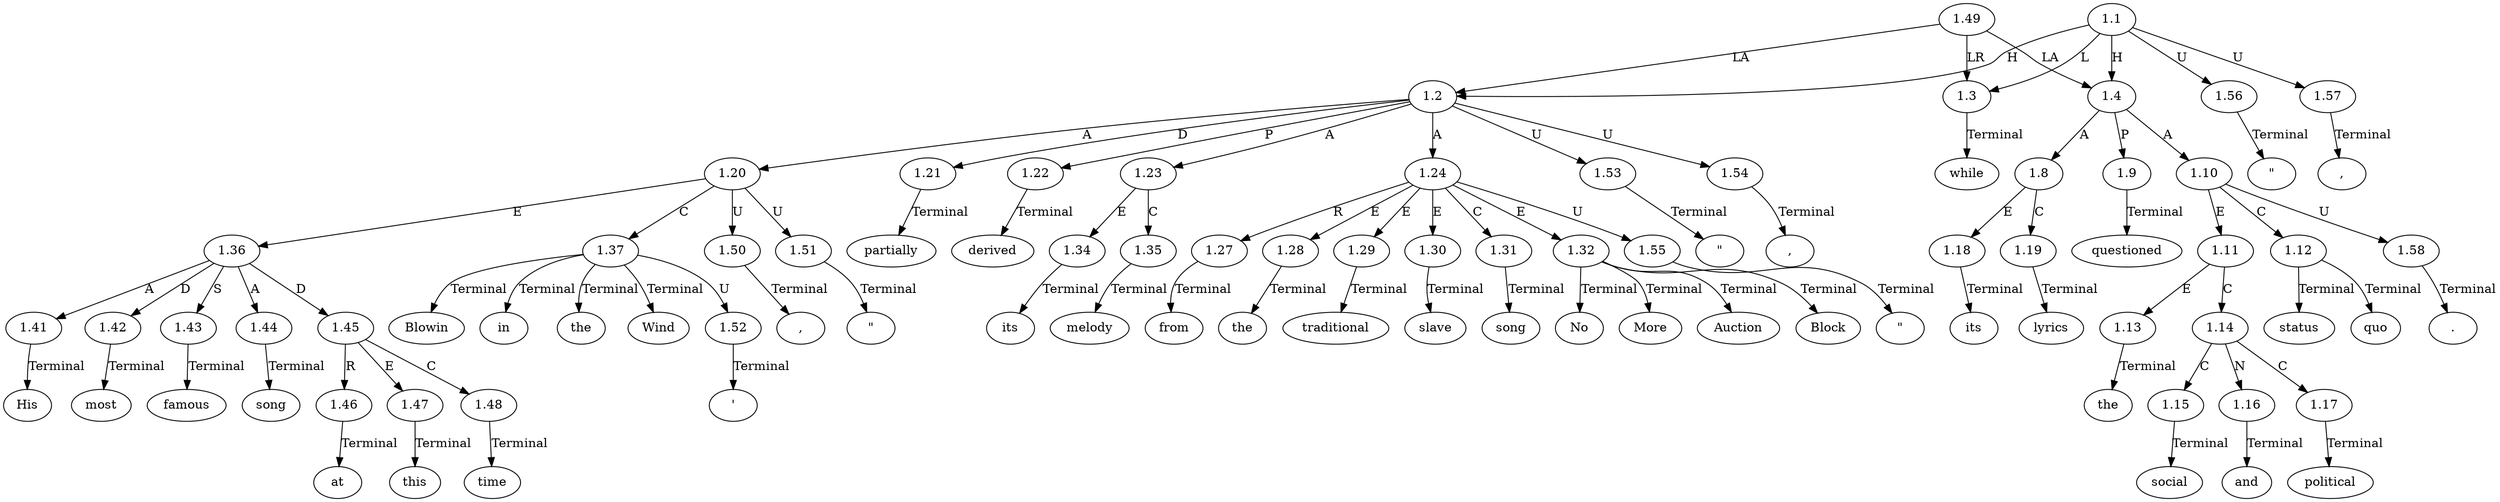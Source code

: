 // Graph
digraph {
	0.1 [label=His ordering=out]
	0.10 [label=Blowin ordering=out]
	0.11 [label="'" ordering=out]
	0.12 [label=in ordering=out]
	0.13 [label=the ordering=out]
	0.14 [label=Wind ordering=out]
	0.15 [label="\"" ordering=out]
	0.16 [label="," ordering=out]
	0.17 [label=partially ordering=out]
	0.18 [label=derived ordering=out]
	0.19 [label=its ordering=out]
	0.2 [label=most ordering=out]
	0.20 [label=melody ordering=out]
	0.21 [label=from ordering=out]
	0.22 [label=the ordering=out]
	0.23 [label=traditional ordering=out]
	0.24 [label=slave ordering=out]
	0.25 [label=song ordering=out]
	0.26 [label="\"" ordering=out]
	0.27 [label=No ordering=out]
	0.28 [label=More ordering=out]
	0.29 [label=Auction ordering=out]
	0.3 [label=famous ordering=out]
	0.30 [label=Block ordering=out]
	0.31 [label="\"" ordering=out]
	0.32 [label="," ordering=out]
	0.33 [label=while ordering=out]
	0.34 [label=its ordering=out]
	0.35 [label=lyrics ordering=out]
	0.36 [label=questioned ordering=out]
	0.37 [label=the ordering=out]
	0.38 [label=social ordering=out]
	0.39 [label=and ordering=out]
	0.4 [label=song ordering=out]
	0.40 [label=political ordering=out]
	0.41 [label=status ordering=out]
	0.42 [label=quo ordering=out]
	0.43 [label="." ordering=out]
	0.5 [label=at ordering=out]
	0.6 [label=this ordering=out]
	0.7 [label=time ordering=out]
	0.8 [label="," ordering=out]
	0.9 [label="\"" ordering=out]
	1.1 [label=1.1 ordering=out]
	1.2 [label=1.2 ordering=out]
	1.3 [label=1.3 ordering=out]
	1.4 [label=1.4 ordering=out]
	1.8 [label=1.8 ordering=out]
	1.9 [label=1.9 ordering=out]
	1.10 [label=1.10 ordering=out]
	1.11 [label=1.11 ordering=out]
	1.12 [label=1.12 ordering=out]
	1.13 [label=1.13 ordering=out]
	1.14 [label=1.14 ordering=out]
	1.15 [label=1.15 ordering=out]
	1.16 [label=1.16 ordering=out]
	1.17 [label=1.17 ordering=out]
	1.18 [label=1.18 ordering=out]
	1.19 [label=1.19 ordering=out]
	1.20 [label=1.20 ordering=out]
	1.21 [label=1.21 ordering=out]
	1.22 [label=1.22 ordering=out]
	1.23 [label=1.23 ordering=out]
	1.24 [label=1.24 ordering=out]
	1.27 [label=1.27 ordering=out]
	1.28 [label=1.28 ordering=out]
	1.29 [label=1.29 ordering=out]
	1.30 [label=1.30 ordering=out]
	1.31 [label=1.31 ordering=out]
	1.32 [label=1.32 ordering=out]
	1.34 [label=1.34 ordering=out]
	1.35 [label=1.35 ordering=out]
	1.36 [label=1.36 ordering=out]
	1.37 [label=1.37 ordering=out]
	1.41 [label=1.41 ordering=out]
	1.42 [label=1.42 ordering=out]
	1.43 [label=1.43 ordering=out]
	1.44 [label=1.44 ordering=out]
	1.45 [label=1.45 ordering=out]
	1.46 [label=1.46 ordering=out]
	1.47 [label=1.47 ordering=out]
	1.48 [label=1.48 ordering=out]
	1.49 [label=1.49 ordering=out]
	1.50 [label=1.50 ordering=out]
	1.51 [label=1.51 ordering=out]
	1.52 [label=1.52 ordering=out]
	1.53 [label=1.53 ordering=out]
	1.54 [label=1.54 ordering=out]
	1.55 [label=1.55 ordering=out]
	1.56 [label=1.56 ordering=out]
	1.57 [label=1.57 ordering=out]
	1.58 [label=1.58 ordering=out]
	1.1 -> 1.2 [label=H ordering=out]
	1.1 -> 1.3 [label=L ordering=out]
	1.1 -> 1.4 [label=H ordering=out]
	1.1 -> 1.56 [label=U ordering=out]
	1.1 -> 1.57 [label=U ordering=out]
	1.2 -> 1.20 [label=A ordering=out]
	1.2 -> 1.21 [label=D ordering=out]
	1.2 -> 1.22 [label=P ordering=out]
	1.2 -> 1.23 [label=A ordering=out]
	1.2 -> 1.24 [label=A ordering=out]
	1.2 -> 1.53 [label=U ordering=out]
	1.2 -> 1.54 [label=U ordering=out]
	1.3 -> 0.33 [label=Terminal ordering=out]
	1.4 -> 1.8 [label=A ordering=out]
	1.4 -> 1.9 [label=P ordering=out]
	1.4 -> 1.10 [label=A ordering=out]
	1.8 -> 1.18 [label=E ordering=out]
	1.8 -> 1.19 [label=C ordering=out]
	1.9 -> 0.36 [label=Terminal ordering=out]
	1.10 -> 1.11 [label=E ordering=out]
	1.10 -> 1.12 [label=C ordering=out]
	1.10 -> 1.58 [label=U ordering=out]
	1.11 -> 1.13 [label=E ordering=out]
	1.11 -> 1.14 [label=C ordering=out]
	1.12 -> 0.41 [label=Terminal ordering=out]
	1.12 -> 0.42 [label=Terminal ordering=out]
	1.13 -> 0.37 [label=Terminal ordering=out]
	1.14 -> 1.15 [label=C ordering=out]
	1.14 -> 1.16 [label=N ordering=out]
	1.14 -> 1.17 [label=C ordering=out]
	1.15 -> 0.38 [label=Terminal ordering=out]
	1.16 -> 0.39 [label=Terminal ordering=out]
	1.17 -> 0.40 [label=Terminal ordering=out]
	1.18 -> 0.34 [label=Terminal ordering=out]
	1.19 -> 0.35 [label=Terminal ordering=out]
	1.20 -> 1.36 [label=E ordering=out]
	1.20 -> 1.37 [label=C ordering=out]
	1.20 -> 1.50 [label=U ordering=out]
	1.20 -> 1.51 [label=U ordering=out]
	1.21 -> 0.17 [label=Terminal ordering=out]
	1.22 -> 0.18 [label=Terminal ordering=out]
	1.23 -> 1.34 [label=E ordering=out]
	1.23 -> 1.35 [label=C ordering=out]
	1.24 -> 1.27 [label=R ordering=out]
	1.24 -> 1.28 [label=E ordering=out]
	1.24 -> 1.29 [label=E ordering=out]
	1.24 -> 1.30 [label=E ordering=out]
	1.24 -> 1.31 [label=C ordering=out]
	1.24 -> 1.32 [label=E ordering=out]
	1.24 -> 1.55 [label=U ordering=out]
	1.27 -> 0.21 [label=Terminal ordering=out]
	1.28 -> 0.22 [label=Terminal ordering=out]
	1.29 -> 0.23 [label=Terminal ordering=out]
	1.30 -> 0.24 [label=Terminal ordering=out]
	1.31 -> 0.25 [label=Terminal ordering=out]
	1.32 -> 0.27 [label=Terminal ordering=out]
	1.32 -> 0.28 [label=Terminal ordering=out]
	1.32 -> 0.29 [label=Terminal ordering=out]
	1.32 -> 0.30 [label=Terminal ordering=out]
	1.34 -> 0.19 [label=Terminal ordering=out]
	1.35 -> 0.20 [label=Terminal ordering=out]
	1.36 -> 1.41 [label=A ordering=out]
	1.36 -> 1.42 [label=D ordering=out]
	1.36 -> 1.43 [label=S ordering=out]
	1.36 -> 1.44 [label=A ordering=out]
	1.36 -> 1.45 [label=D ordering=out]
	1.37 -> 0.10 [label=Terminal ordering=out]
	1.37 -> 0.12 [label=Terminal ordering=out]
	1.37 -> 0.13 [label=Terminal ordering=out]
	1.37 -> 0.14 [label=Terminal ordering=out]
	1.37 -> 1.52 [label=U ordering=out]
	1.41 -> 0.1 [label=Terminal ordering=out]
	1.42 -> 0.2 [label=Terminal ordering=out]
	1.43 -> 0.3 [label=Terminal ordering=out]
	1.44 -> 0.4 [label=Terminal ordering=out]
	1.45 -> 1.46 [label=R ordering=out]
	1.45 -> 1.47 [label=E ordering=out]
	1.45 -> 1.48 [label=C ordering=out]
	1.46 -> 0.5 [label=Terminal ordering=out]
	1.47 -> 0.6 [label=Terminal ordering=out]
	1.48 -> 0.7 [label=Terminal ordering=out]
	1.49 -> 1.2 [label=LA ordering=out]
	1.49 -> 1.3 [label=LR ordering=out]
	1.49 -> 1.4 [label=LA ordering=out]
	1.50 -> 0.8 [label=Terminal ordering=out]
	1.51 -> 0.9 [label=Terminal ordering=out]
	1.52 -> 0.11 [label=Terminal ordering=out]
	1.53 -> 0.15 [label=Terminal ordering=out]
	1.54 -> 0.16 [label=Terminal ordering=out]
	1.55 -> 0.26 [label=Terminal ordering=out]
	1.56 -> 0.31 [label=Terminal ordering=out]
	1.57 -> 0.32 [label=Terminal ordering=out]
	1.58 -> 0.43 [label=Terminal ordering=out]
}
